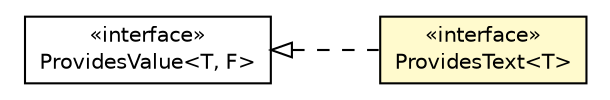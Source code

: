 #!/usr/local/bin/dot
#
# Class diagram 
# Generated by UMLGraph version R5_6-24-gf6e263 (http://www.umlgraph.org/)
#

digraph G {
	edge [fontname="Helvetica",fontsize=10,labelfontname="Helvetica",labelfontsize=10];
	node [fontname="Helvetica",fontsize=10,shape=plaintext];
	nodesep=0.25;
	ranksep=0.5;
	rankdir=LR;
	// org.turbogwt.core.providers.client.ProvidesText<T>
	c3817 [label=<<table title="org.turbogwt.core.providers.client.ProvidesText" border="0" cellborder="1" cellspacing="0" cellpadding="2" port="p" bgcolor="lemonChiffon" href="./ProvidesText.html">
		<tr><td><table border="0" cellspacing="0" cellpadding="1">
<tr><td align="center" balign="center"> &#171;interface&#187; </td></tr>
<tr><td align="center" balign="center"> ProvidesText&lt;T&gt; </td></tr>
		</table></td></tr>
		</table>>, URL="./ProvidesText.html", fontname="Helvetica", fontcolor="black", fontsize=10.0];
	// org.turbogwt.core.providers.client.ProvidesValue<T, F>
	c3820 [label=<<table title="org.turbogwt.core.providers.client.ProvidesValue" border="0" cellborder="1" cellspacing="0" cellpadding="2" port="p" href="./ProvidesValue.html">
		<tr><td><table border="0" cellspacing="0" cellpadding="1">
<tr><td align="center" balign="center"> &#171;interface&#187; </td></tr>
<tr><td align="center" balign="center"> ProvidesValue&lt;T, F&gt; </td></tr>
		</table></td></tr>
		</table>>, URL="./ProvidesValue.html", fontname="Helvetica", fontcolor="black", fontsize=10.0];
	//org.turbogwt.core.providers.client.ProvidesText<T> implements org.turbogwt.core.providers.client.ProvidesValue<T, F>
	c3820:p -> c3817:p [dir=back,arrowtail=empty,style=dashed];
}

